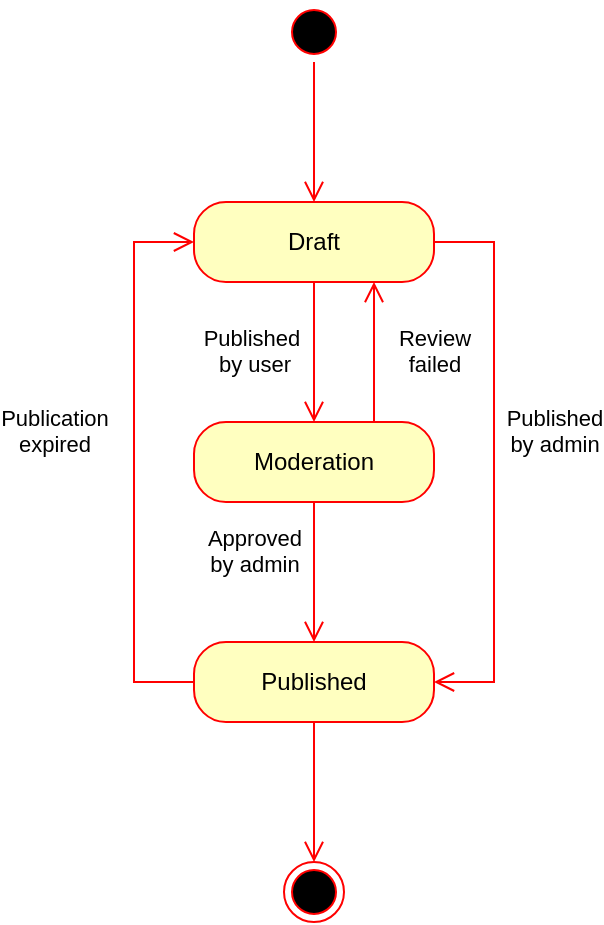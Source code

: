 <mxfile version="21.1.5" type="google">
  <diagram name="Page-1" id="58cdce13-f638-feb5-8d6f-7d28b1aa9fa0">
    <mxGraphModel grid="1" page="1" gridSize="10" guides="1" tooltips="1" connect="1" arrows="1" fold="1" pageScale="1" pageWidth="1100" pageHeight="850" background="none" math="0" shadow="0">
      <root>
        <mxCell id="0" />
        <mxCell id="1" parent="0" />
        <mxCell id="b5D-Kj8Ot-FVUEvuko0M-9" value="Draft" style="rounded=1;whiteSpace=wrap;html=1;arcSize=40;fontColor=#000000;fillColor=#ffffc0;strokeColor=#ff0000;" vertex="1" parent="1">
          <mxGeometry x="490" y="1070" width="120" height="40" as="geometry" />
        </mxCell>
        <mxCell id="b5D-Kj8Ot-FVUEvuko0M-10" value="Published&amp;nbsp;&lt;br style=&quot;border-color: var(--border-color);&quot;&gt;by user" style="edgeStyle=orthogonalEdgeStyle;html=1;verticalAlign=bottom;endArrow=open;endSize=8;strokeColor=#ff0000;rounded=0;entryX=0.5;entryY=0;entryDx=0;entryDy=0;" edge="1" parent="1" source="b5D-Kj8Ot-FVUEvuko0M-9" target="b5D-Kj8Ot-FVUEvuko0M-13">
          <mxGeometry x="0.429" y="-30" relative="1" as="geometry">
            <mxPoint x="550" y="1170" as="targetPoint" />
            <mxPoint as="offset" />
          </mxGeometry>
        </mxCell>
        <mxCell id="b5D-Kj8Ot-FVUEvuko0M-11" value="" style="ellipse;html=1;shape=startState;fillColor=#000000;strokeColor=#ff0000;" vertex="1" parent="1">
          <mxGeometry x="535" y="970" width="30" height="30" as="geometry" />
        </mxCell>
        <mxCell id="b5D-Kj8Ot-FVUEvuko0M-12" value="" style="edgeStyle=orthogonalEdgeStyle;html=1;verticalAlign=bottom;endArrow=open;endSize=8;strokeColor=#ff0000;rounded=0;entryX=0.5;entryY=0;entryDx=0;entryDy=0;" edge="1" parent="1" source="b5D-Kj8Ot-FVUEvuko0M-11" target="b5D-Kj8Ot-FVUEvuko0M-9">
          <mxGeometry relative="1" as="geometry">
            <mxPoint x="550" y="1060" as="targetPoint" />
          </mxGeometry>
        </mxCell>
        <mxCell id="b5D-Kj8Ot-FVUEvuko0M-13" value="Moderation" style="rounded=1;whiteSpace=wrap;html=1;arcSize=40;fontColor=#000000;fillColor=#ffffc0;strokeColor=#ff0000;" vertex="1" parent="1">
          <mxGeometry x="490" y="1180" width="120" height="40" as="geometry" />
        </mxCell>
        <mxCell id="b5D-Kj8Ot-FVUEvuko0M-14" value="Approved&lt;br&gt;by admin" style="edgeStyle=orthogonalEdgeStyle;html=1;verticalAlign=bottom;endArrow=open;endSize=8;strokeColor=#ff0000;rounded=0;entryX=0.5;entryY=0;entryDx=0;entryDy=0;" edge="1" parent="1" source="b5D-Kj8Ot-FVUEvuko0M-13" target="b5D-Kj8Ot-FVUEvuko0M-15">
          <mxGeometry x="0.143" y="-30" relative="1" as="geometry">
            <mxPoint x="550" y="1280" as="targetPoint" />
            <mxPoint as="offset" />
          </mxGeometry>
        </mxCell>
        <mxCell id="b5D-Kj8Ot-FVUEvuko0M-15" value="Published" style="rounded=1;whiteSpace=wrap;html=1;arcSize=40;fontColor=#000000;fillColor=#ffffc0;strokeColor=#ff0000;" vertex="1" parent="1">
          <mxGeometry x="490" y="1290" width="120" height="40" as="geometry" />
        </mxCell>
        <mxCell id="b5D-Kj8Ot-FVUEvuko0M-16" value="" style="edgeStyle=orthogonalEdgeStyle;html=1;verticalAlign=bottom;endArrow=open;endSize=8;strokeColor=#ff0000;rounded=0;entryX=0.5;entryY=0;entryDx=0;entryDy=0;" edge="1" parent="1" source="b5D-Kj8Ot-FVUEvuko0M-15" target="b5D-Kj8Ot-FVUEvuko0M-17">
          <mxGeometry relative="1" as="geometry">
            <mxPoint x="550" y="1390" as="targetPoint" />
          </mxGeometry>
        </mxCell>
        <mxCell id="b5D-Kj8Ot-FVUEvuko0M-17" value="" style="ellipse;html=1;shape=endState;fillColor=#000000;strokeColor=#ff0000;" vertex="1" parent="1">
          <mxGeometry x="535" y="1400" width="30" height="30" as="geometry" />
        </mxCell>
        <mxCell id="b5D-Kj8Ot-FVUEvuko0M-20" value="Published &lt;br&gt;by admin" style="edgeStyle=orthogonalEdgeStyle;html=1;verticalAlign=bottom;endArrow=open;endSize=8;strokeColor=#ff0000;rounded=0;entryX=1;entryY=0.5;entryDx=0;entryDy=0;exitX=1;exitY=0.5;exitDx=0;exitDy=0;" edge="1" parent="1" source="b5D-Kj8Ot-FVUEvuko0M-9" target="b5D-Kj8Ot-FVUEvuko0M-15">
          <mxGeometry y="30" relative="1" as="geometry">
            <mxPoint x="560" y="1080" as="targetPoint" />
            <mxPoint x="560" y="1010" as="sourcePoint" />
            <Array as="points">
              <mxPoint x="640" y="1090" />
              <mxPoint x="640" y="1310" />
            </Array>
            <mxPoint as="offset" />
          </mxGeometry>
        </mxCell>
        <mxCell id="b5D-Kj8Ot-FVUEvuko0M-22" value="Publication&lt;br&gt;expired" style="edgeStyle=orthogonalEdgeStyle;html=1;verticalAlign=bottom;endArrow=open;endSize=8;strokeColor=#ff0000;rounded=0;entryX=0;entryY=0.5;entryDx=0;entryDy=0;exitX=0;exitY=0.5;exitDx=0;exitDy=0;" edge="1" parent="1" source="b5D-Kj8Ot-FVUEvuko0M-15" target="b5D-Kj8Ot-FVUEvuko0M-9">
          <mxGeometry y="40" relative="1" as="geometry">
            <mxPoint x="430" y="1100" as="targetPoint" />
            <mxPoint x="430" y="1320" as="sourcePoint" />
            <Array as="points">
              <mxPoint x="460" y="1310" />
              <mxPoint x="460" y="1090" />
            </Array>
            <mxPoint as="offset" />
          </mxGeometry>
        </mxCell>
        <mxCell id="b5D-Kj8Ot-FVUEvuko0M-24" value="Review&lt;br&gt;failed" style="edgeStyle=orthogonalEdgeStyle;html=1;verticalAlign=bottom;endArrow=open;endSize=8;strokeColor=#ff0000;rounded=0;exitX=0.75;exitY=0;exitDx=0;exitDy=0;curved=1;entryX=0.75;entryY=1;entryDx=0;entryDy=0;" edge="1" parent="1" source="b5D-Kj8Ot-FVUEvuko0M-13" target="b5D-Kj8Ot-FVUEvuko0M-9">
          <mxGeometry x="-0.429" y="-30" relative="1" as="geometry">
            <mxPoint x="590" y="1130" as="targetPoint" />
            <mxPoint x="560" y="1190" as="sourcePoint" />
            <mxPoint as="offset" />
            <Array as="points">
              <mxPoint x="580" y="1150" />
              <mxPoint x="580" y="1150" />
            </Array>
          </mxGeometry>
        </mxCell>
      </root>
    </mxGraphModel>
  </diagram>
</mxfile>
